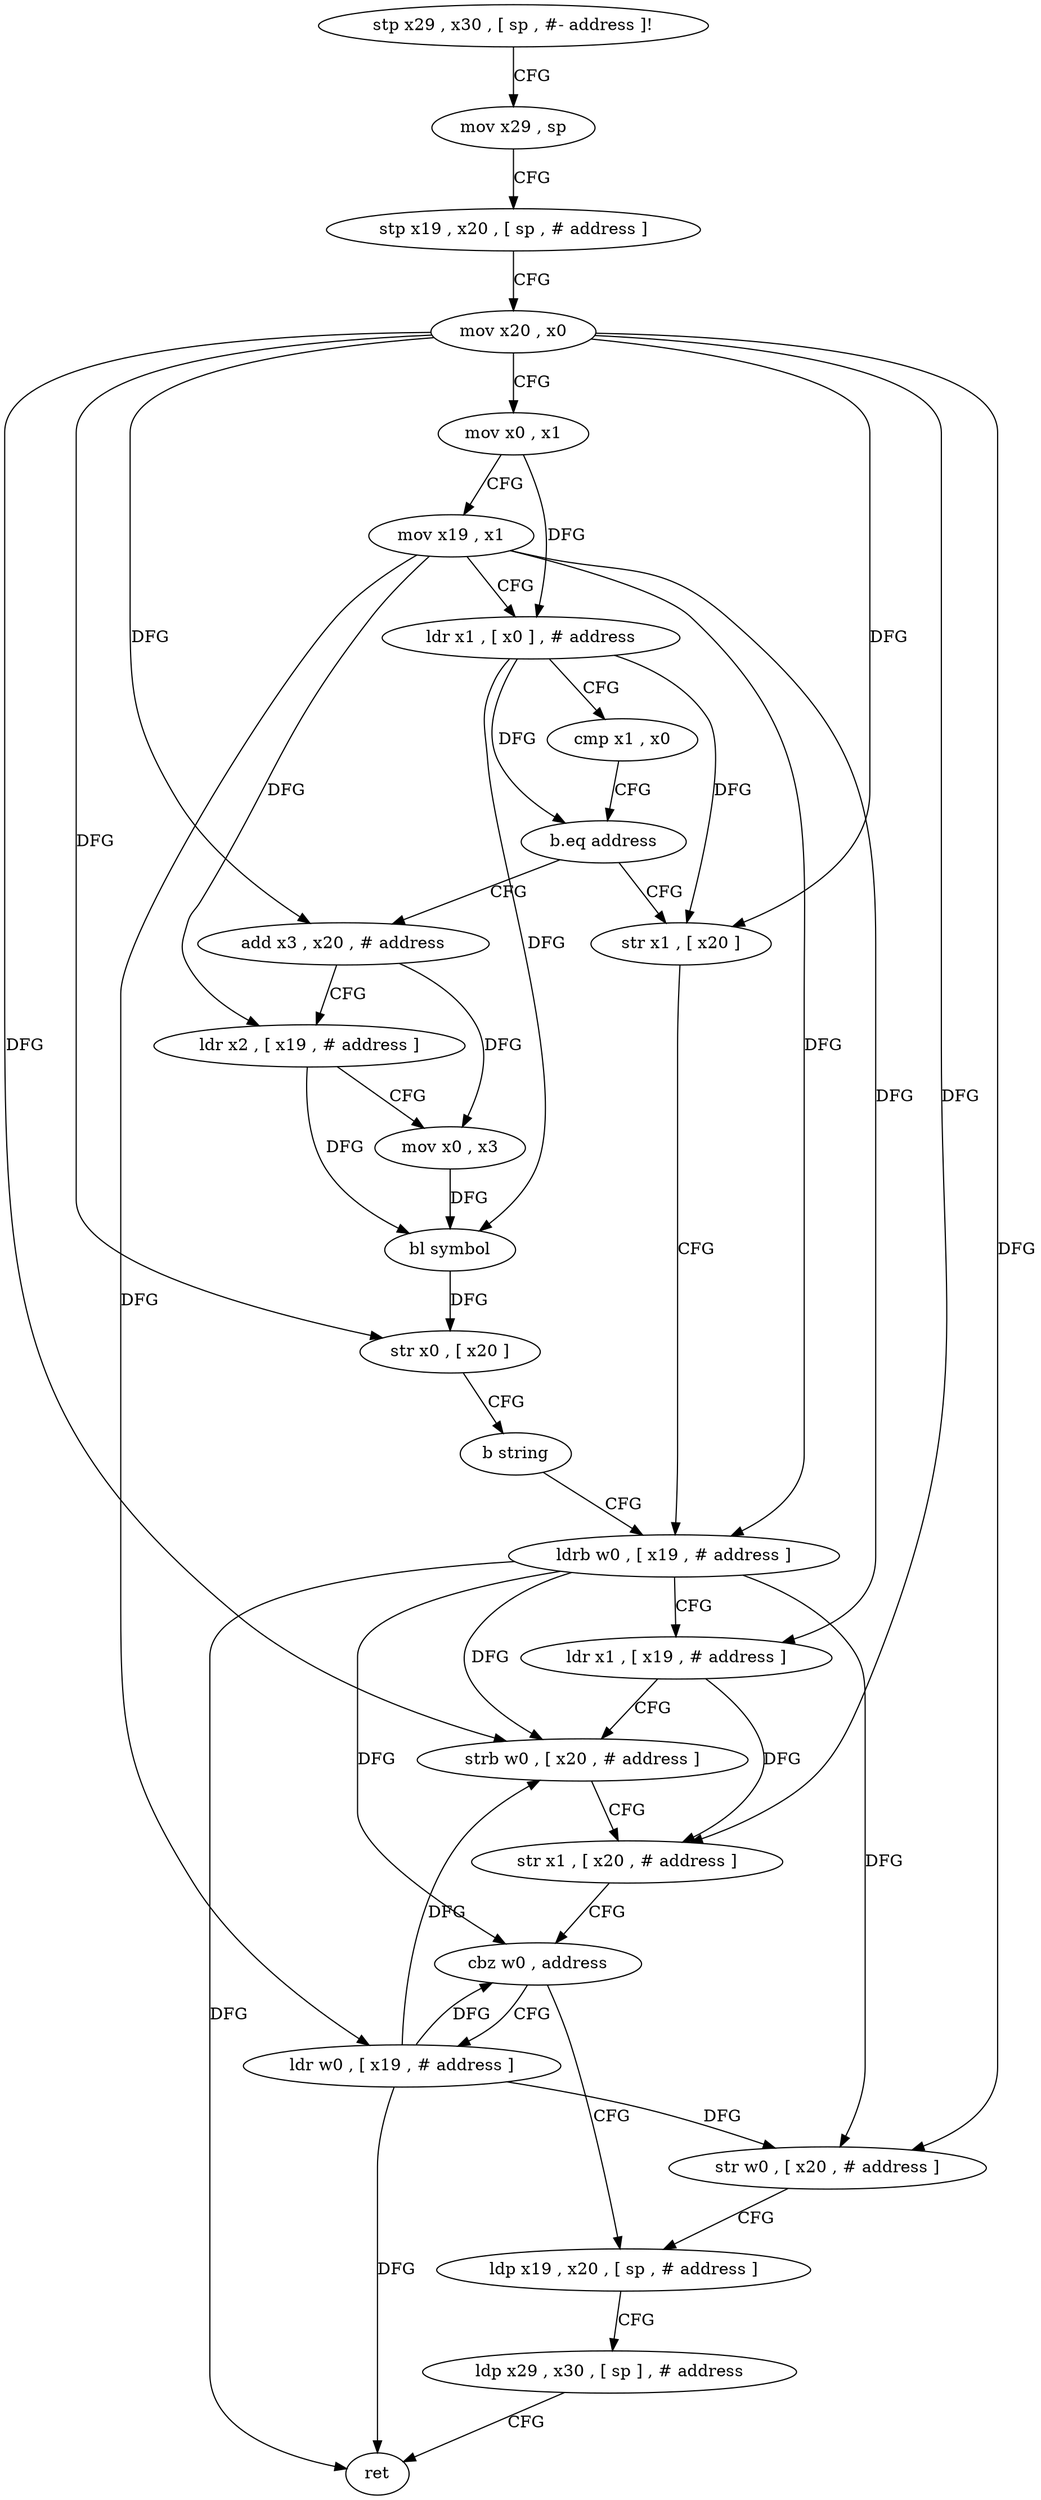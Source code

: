 digraph "func" {
"4396320" [label = "stp x29 , x30 , [ sp , #- address ]!" ]
"4396324" [label = "mov x29 , sp" ]
"4396328" [label = "stp x19 , x20 , [ sp , # address ]" ]
"4396332" [label = "mov x20 , x0" ]
"4396336" [label = "mov x0 , x1" ]
"4396340" [label = "mov x19 , x1" ]
"4396344" [label = "ldr x1 , [ x0 ] , # address" ]
"4396348" [label = "cmp x1 , x0" ]
"4396352" [label = "b.eq address" ]
"4396400" [label = "add x3 , x20 , # address" ]
"4396356" [label = "str x1 , [ x20 ]" ]
"4396404" [label = "ldr x2 , [ x19 , # address ]" ]
"4396408" [label = "mov x0 , x3" ]
"4396412" [label = "bl symbol" ]
"4396416" [label = "str x0 , [ x20 ]" ]
"4396420" [label = "b string" ]
"4396360" [label = "ldrb w0 , [ x19 , # address ]" ]
"4396364" [label = "ldr x1 , [ x19 , # address ]" ]
"4396368" [label = "strb w0 , [ x20 , # address ]" ]
"4396372" [label = "str x1 , [ x20 , # address ]" ]
"4396376" [label = "cbz w0 , address" ]
"4396388" [label = "ldp x19 , x20 , [ sp , # address ]" ]
"4396380" [label = "ldr w0 , [ x19 , # address ]" ]
"4396392" [label = "ldp x29 , x30 , [ sp ] , # address" ]
"4396396" [label = "ret" ]
"4396384" [label = "str w0 , [ x20 , # address ]" ]
"4396320" -> "4396324" [ label = "CFG" ]
"4396324" -> "4396328" [ label = "CFG" ]
"4396328" -> "4396332" [ label = "CFG" ]
"4396332" -> "4396336" [ label = "CFG" ]
"4396332" -> "4396400" [ label = "DFG" ]
"4396332" -> "4396416" [ label = "DFG" ]
"4396332" -> "4396356" [ label = "DFG" ]
"4396332" -> "4396368" [ label = "DFG" ]
"4396332" -> "4396372" [ label = "DFG" ]
"4396332" -> "4396384" [ label = "DFG" ]
"4396336" -> "4396340" [ label = "CFG" ]
"4396336" -> "4396344" [ label = "DFG" ]
"4396340" -> "4396344" [ label = "CFG" ]
"4396340" -> "4396404" [ label = "DFG" ]
"4396340" -> "4396360" [ label = "DFG" ]
"4396340" -> "4396364" [ label = "DFG" ]
"4396340" -> "4396380" [ label = "DFG" ]
"4396344" -> "4396348" [ label = "CFG" ]
"4396344" -> "4396352" [ label = "DFG" ]
"4396344" -> "4396412" [ label = "DFG" ]
"4396344" -> "4396356" [ label = "DFG" ]
"4396348" -> "4396352" [ label = "CFG" ]
"4396352" -> "4396400" [ label = "CFG" ]
"4396352" -> "4396356" [ label = "CFG" ]
"4396400" -> "4396404" [ label = "CFG" ]
"4396400" -> "4396408" [ label = "DFG" ]
"4396356" -> "4396360" [ label = "CFG" ]
"4396404" -> "4396408" [ label = "CFG" ]
"4396404" -> "4396412" [ label = "DFG" ]
"4396408" -> "4396412" [ label = "DFG" ]
"4396412" -> "4396416" [ label = "DFG" ]
"4396416" -> "4396420" [ label = "CFG" ]
"4396420" -> "4396360" [ label = "CFG" ]
"4396360" -> "4396364" [ label = "CFG" ]
"4396360" -> "4396368" [ label = "DFG" ]
"4396360" -> "4396376" [ label = "DFG" ]
"4396360" -> "4396396" [ label = "DFG" ]
"4396360" -> "4396384" [ label = "DFG" ]
"4396364" -> "4396368" [ label = "CFG" ]
"4396364" -> "4396372" [ label = "DFG" ]
"4396368" -> "4396372" [ label = "CFG" ]
"4396372" -> "4396376" [ label = "CFG" ]
"4396376" -> "4396388" [ label = "CFG" ]
"4396376" -> "4396380" [ label = "CFG" ]
"4396388" -> "4396392" [ label = "CFG" ]
"4396380" -> "4396384" [ label = "DFG" ]
"4396380" -> "4396368" [ label = "DFG" ]
"4396380" -> "4396376" [ label = "DFG" ]
"4396380" -> "4396396" [ label = "DFG" ]
"4396392" -> "4396396" [ label = "CFG" ]
"4396384" -> "4396388" [ label = "CFG" ]
}
